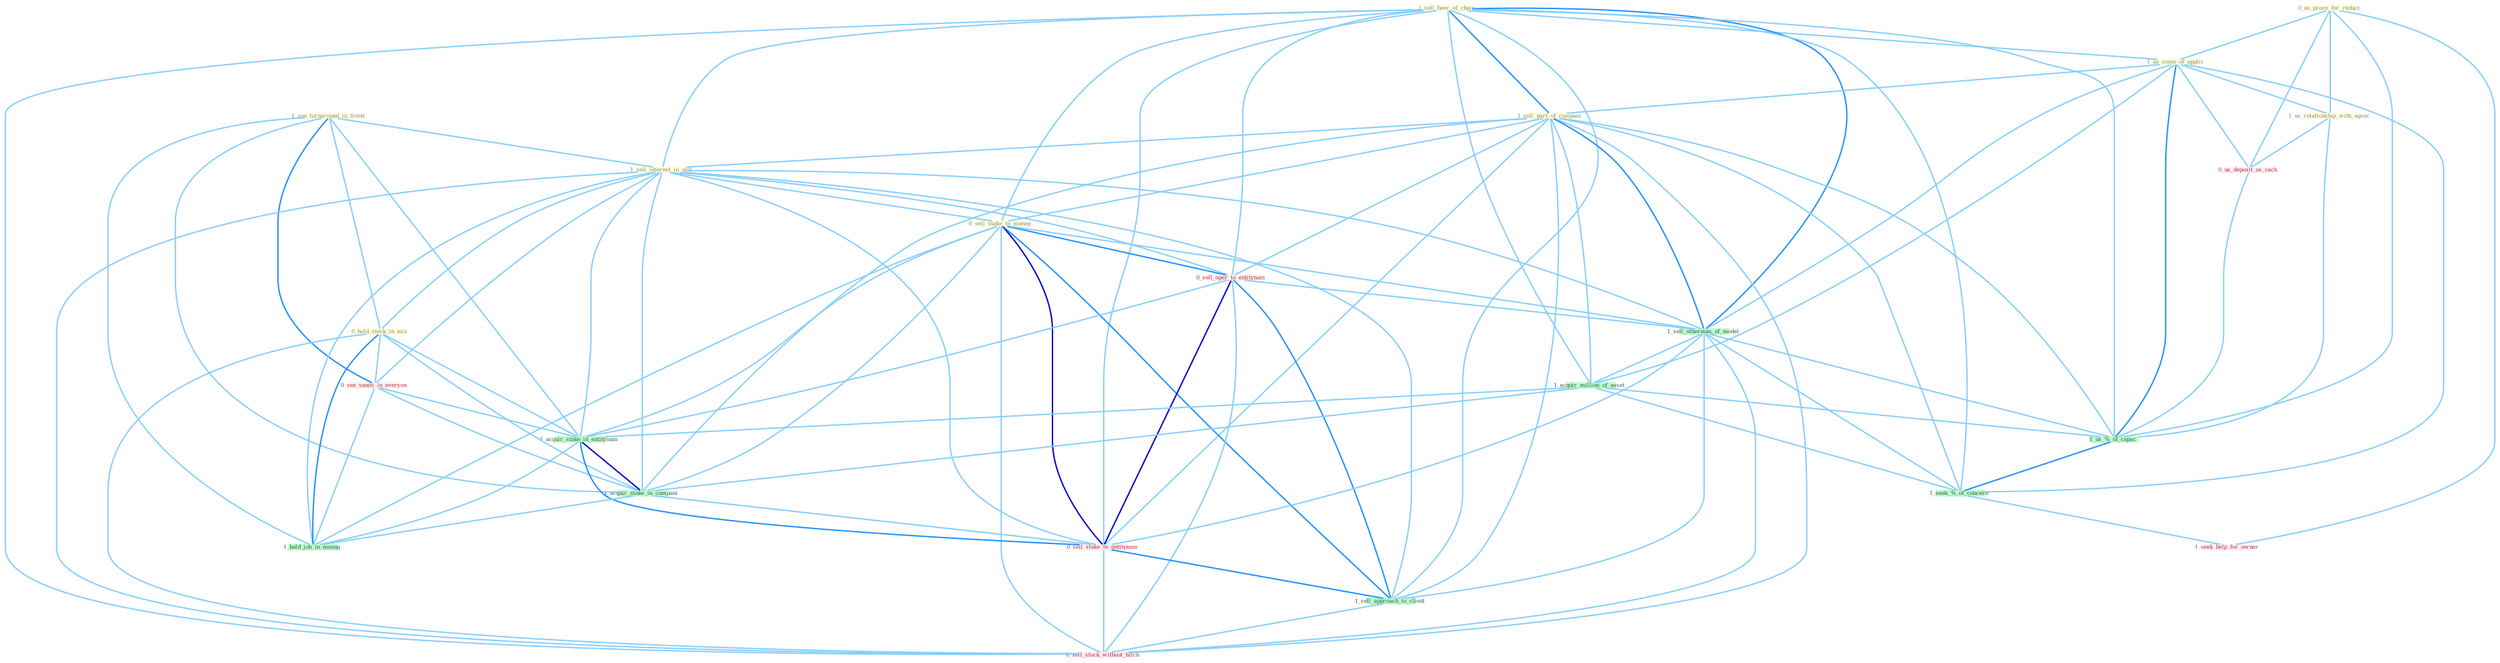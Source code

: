 Graph G{ 
    node
    [shape=polygon,style=filled,width=.5,height=.06,color="#BDFCC9",fixedsize=true,fontsize=4,
    fontcolor="#2f4f4f"];
    {node
    [color="#ffffe0", fontcolor="#8b7d6b"] "1_sell_beer_of_choic " "0_us_proce_for_reduct " "1_see_turnaround_in_trend " "1_us_some_of_applic " "1_sell_part_of_compani " "1_sell_interest_in_unit " "1_us_relationship_with_agenc " "0_sell_stake_to_manag " "0_hold_stock_in_mix "}
{node [color="#fff0f5", fontcolor="#b22222"] "0_sell_oper_to_entitynam " "0_see_vaniti_in_everyon " "0_us_deposit_as_cach " "0_sell_stake_to_entitynam " "0_sell_stock_without_hitch " "1_seek_help_for_owner "}
edge [color="#B0E2FF"];

	"1_sell_beer_of_choic " -- "1_us_some_of_applic " [w="1", color="#87cefa" ];
	"1_sell_beer_of_choic " -- "1_sell_part_of_compani " [w="2", color="#1e90ff" , len=0.8];
	"1_sell_beer_of_choic " -- "1_sell_interest_in_unit " [w="1", color="#87cefa" ];
	"1_sell_beer_of_choic " -- "0_sell_stake_to_manag " [w="1", color="#87cefa" ];
	"1_sell_beer_of_choic " -- "0_sell_oper_to_entitynam " [w="1", color="#87cefa" ];
	"1_sell_beer_of_choic " -- "1_sell_othernum_of_model " [w="2", color="#1e90ff" , len=0.8];
	"1_sell_beer_of_choic " -- "1_acquir_million_of_asset " [w="1", color="#87cefa" ];
	"1_sell_beer_of_choic " -- "0_sell_stake_to_entitynam " [w="1", color="#87cefa" ];
	"1_sell_beer_of_choic " -- "1_us_%_of_capac " [w="1", color="#87cefa" ];
	"1_sell_beer_of_choic " -- "1_sell_approach_to_client " [w="1", color="#87cefa" ];
	"1_sell_beer_of_choic " -- "0_sell_stock_without_hitch " [w="1", color="#87cefa" ];
	"1_sell_beer_of_choic " -- "1_seek_%_of_concern " [w="1", color="#87cefa" ];
	"0_us_proce_for_reduct " -- "1_us_some_of_applic " [w="1", color="#87cefa" ];
	"0_us_proce_for_reduct " -- "1_us_relationship_with_agenc " [w="1", color="#87cefa" ];
	"0_us_proce_for_reduct " -- "0_us_deposit_as_cach " [w="1", color="#87cefa" ];
	"0_us_proce_for_reduct " -- "1_us_%_of_capac " [w="1", color="#87cefa" ];
	"0_us_proce_for_reduct " -- "1_seek_help_for_owner " [w="1", color="#87cefa" ];
	"1_see_turnaround_in_trend " -- "1_sell_interest_in_unit " [w="1", color="#87cefa" ];
	"1_see_turnaround_in_trend " -- "0_hold_stock_in_mix " [w="1", color="#87cefa" ];
	"1_see_turnaround_in_trend " -- "0_see_vaniti_in_everyon " [w="2", color="#1e90ff" , len=0.8];
	"1_see_turnaround_in_trend " -- "1_acquir_stake_in_entitynam " [w="1", color="#87cefa" ];
	"1_see_turnaround_in_trend " -- "1_acquir_stake_in_compani " [w="1", color="#87cefa" ];
	"1_see_turnaround_in_trend " -- "1_hold_job_in_manag " [w="1", color="#87cefa" ];
	"1_us_some_of_applic " -- "1_sell_part_of_compani " [w="1", color="#87cefa" ];
	"1_us_some_of_applic " -- "1_us_relationship_with_agenc " [w="1", color="#87cefa" ];
	"1_us_some_of_applic " -- "1_sell_othernum_of_model " [w="1", color="#87cefa" ];
	"1_us_some_of_applic " -- "1_acquir_million_of_asset " [w="1", color="#87cefa" ];
	"1_us_some_of_applic " -- "0_us_deposit_as_cach " [w="1", color="#87cefa" ];
	"1_us_some_of_applic " -- "1_us_%_of_capac " [w="2", color="#1e90ff" , len=0.8];
	"1_us_some_of_applic " -- "1_seek_%_of_concern " [w="1", color="#87cefa" ];
	"1_sell_part_of_compani " -- "1_sell_interest_in_unit " [w="1", color="#87cefa" ];
	"1_sell_part_of_compani " -- "0_sell_stake_to_manag " [w="1", color="#87cefa" ];
	"1_sell_part_of_compani " -- "0_sell_oper_to_entitynam " [w="1", color="#87cefa" ];
	"1_sell_part_of_compani " -- "1_sell_othernum_of_model " [w="2", color="#1e90ff" , len=0.8];
	"1_sell_part_of_compani " -- "1_acquir_million_of_asset " [w="1", color="#87cefa" ];
	"1_sell_part_of_compani " -- "1_acquir_stake_in_compani " [w="1", color="#87cefa" ];
	"1_sell_part_of_compani " -- "0_sell_stake_to_entitynam " [w="1", color="#87cefa" ];
	"1_sell_part_of_compani " -- "1_us_%_of_capac " [w="1", color="#87cefa" ];
	"1_sell_part_of_compani " -- "1_sell_approach_to_client " [w="1", color="#87cefa" ];
	"1_sell_part_of_compani " -- "0_sell_stock_without_hitch " [w="1", color="#87cefa" ];
	"1_sell_part_of_compani " -- "1_seek_%_of_concern " [w="1", color="#87cefa" ];
	"1_sell_interest_in_unit " -- "0_sell_stake_to_manag " [w="1", color="#87cefa" ];
	"1_sell_interest_in_unit " -- "0_hold_stock_in_mix " [w="1", color="#87cefa" ];
	"1_sell_interest_in_unit " -- "0_sell_oper_to_entitynam " [w="1", color="#87cefa" ];
	"1_sell_interest_in_unit " -- "1_sell_othernum_of_model " [w="1", color="#87cefa" ];
	"1_sell_interest_in_unit " -- "0_see_vaniti_in_everyon " [w="1", color="#87cefa" ];
	"1_sell_interest_in_unit " -- "1_acquir_stake_in_entitynam " [w="1", color="#87cefa" ];
	"1_sell_interest_in_unit " -- "1_acquir_stake_in_compani " [w="1", color="#87cefa" ];
	"1_sell_interest_in_unit " -- "0_sell_stake_to_entitynam " [w="1", color="#87cefa" ];
	"1_sell_interest_in_unit " -- "1_sell_approach_to_client " [w="1", color="#87cefa" ];
	"1_sell_interest_in_unit " -- "1_hold_job_in_manag " [w="1", color="#87cefa" ];
	"1_sell_interest_in_unit " -- "0_sell_stock_without_hitch " [w="1", color="#87cefa" ];
	"1_us_relationship_with_agenc " -- "0_us_deposit_as_cach " [w="1", color="#87cefa" ];
	"1_us_relationship_with_agenc " -- "1_us_%_of_capac " [w="1", color="#87cefa" ];
	"0_sell_stake_to_manag " -- "0_sell_oper_to_entitynam " [w="2", color="#1e90ff" , len=0.8];
	"0_sell_stake_to_manag " -- "1_sell_othernum_of_model " [w="1", color="#87cefa" ];
	"0_sell_stake_to_manag " -- "1_acquir_stake_in_entitynam " [w="1", color="#87cefa" ];
	"0_sell_stake_to_manag " -- "1_acquir_stake_in_compani " [w="1", color="#87cefa" ];
	"0_sell_stake_to_manag " -- "0_sell_stake_to_entitynam " [w="3", color="#0000cd" , len=0.6];
	"0_sell_stake_to_manag " -- "1_sell_approach_to_client " [w="2", color="#1e90ff" , len=0.8];
	"0_sell_stake_to_manag " -- "1_hold_job_in_manag " [w="1", color="#87cefa" ];
	"0_sell_stake_to_manag " -- "0_sell_stock_without_hitch " [w="1", color="#87cefa" ];
	"0_hold_stock_in_mix " -- "0_see_vaniti_in_everyon " [w="1", color="#87cefa" ];
	"0_hold_stock_in_mix " -- "1_acquir_stake_in_entitynam " [w="1", color="#87cefa" ];
	"0_hold_stock_in_mix " -- "1_acquir_stake_in_compani " [w="1", color="#87cefa" ];
	"0_hold_stock_in_mix " -- "1_hold_job_in_manag " [w="2", color="#1e90ff" , len=0.8];
	"0_hold_stock_in_mix " -- "0_sell_stock_without_hitch " [w="1", color="#87cefa" ];
	"0_sell_oper_to_entitynam " -- "1_sell_othernum_of_model " [w="1", color="#87cefa" ];
	"0_sell_oper_to_entitynam " -- "1_acquir_stake_in_entitynam " [w="1", color="#87cefa" ];
	"0_sell_oper_to_entitynam " -- "0_sell_stake_to_entitynam " [w="3", color="#0000cd" , len=0.6];
	"0_sell_oper_to_entitynam " -- "1_sell_approach_to_client " [w="2", color="#1e90ff" , len=0.8];
	"0_sell_oper_to_entitynam " -- "0_sell_stock_without_hitch " [w="1", color="#87cefa" ];
	"1_sell_othernum_of_model " -- "1_acquir_million_of_asset " [w="1", color="#87cefa" ];
	"1_sell_othernum_of_model " -- "0_sell_stake_to_entitynam " [w="1", color="#87cefa" ];
	"1_sell_othernum_of_model " -- "1_us_%_of_capac " [w="1", color="#87cefa" ];
	"1_sell_othernum_of_model " -- "1_sell_approach_to_client " [w="1", color="#87cefa" ];
	"1_sell_othernum_of_model " -- "0_sell_stock_without_hitch " [w="1", color="#87cefa" ];
	"1_sell_othernum_of_model " -- "1_seek_%_of_concern " [w="1", color="#87cefa" ];
	"0_see_vaniti_in_everyon " -- "1_acquir_stake_in_entitynam " [w="1", color="#87cefa" ];
	"0_see_vaniti_in_everyon " -- "1_acquir_stake_in_compani " [w="1", color="#87cefa" ];
	"0_see_vaniti_in_everyon " -- "1_hold_job_in_manag " [w="1", color="#87cefa" ];
	"1_acquir_million_of_asset " -- "1_acquir_stake_in_entitynam " [w="1", color="#87cefa" ];
	"1_acquir_million_of_asset " -- "1_acquir_stake_in_compani " [w="1", color="#87cefa" ];
	"1_acquir_million_of_asset " -- "1_us_%_of_capac " [w="1", color="#87cefa" ];
	"1_acquir_million_of_asset " -- "1_seek_%_of_concern " [w="1", color="#87cefa" ];
	"0_us_deposit_as_cach " -- "1_us_%_of_capac " [w="1", color="#87cefa" ];
	"1_acquir_stake_in_entitynam " -- "1_acquir_stake_in_compani " [w="3", color="#0000cd" , len=0.6];
	"1_acquir_stake_in_entitynam " -- "0_sell_stake_to_entitynam " [w="2", color="#1e90ff" , len=0.8];
	"1_acquir_stake_in_entitynam " -- "1_hold_job_in_manag " [w="1", color="#87cefa" ];
	"1_acquir_stake_in_compani " -- "0_sell_stake_to_entitynam " [w="1", color="#87cefa" ];
	"1_acquir_stake_in_compani " -- "1_hold_job_in_manag " [w="1", color="#87cefa" ];
	"0_sell_stake_to_entitynam " -- "1_sell_approach_to_client " [w="2", color="#1e90ff" , len=0.8];
	"0_sell_stake_to_entitynam " -- "0_sell_stock_without_hitch " [w="1", color="#87cefa" ];
	"1_us_%_of_capac " -- "1_seek_%_of_concern " [w="2", color="#1e90ff" , len=0.8];
	"1_sell_approach_to_client " -- "0_sell_stock_without_hitch " [w="1", color="#87cefa" ];
	"1_seek_%_of_concern " -- "1_seek_help_for_owner " [w="1", color="#87cefa" ];
}